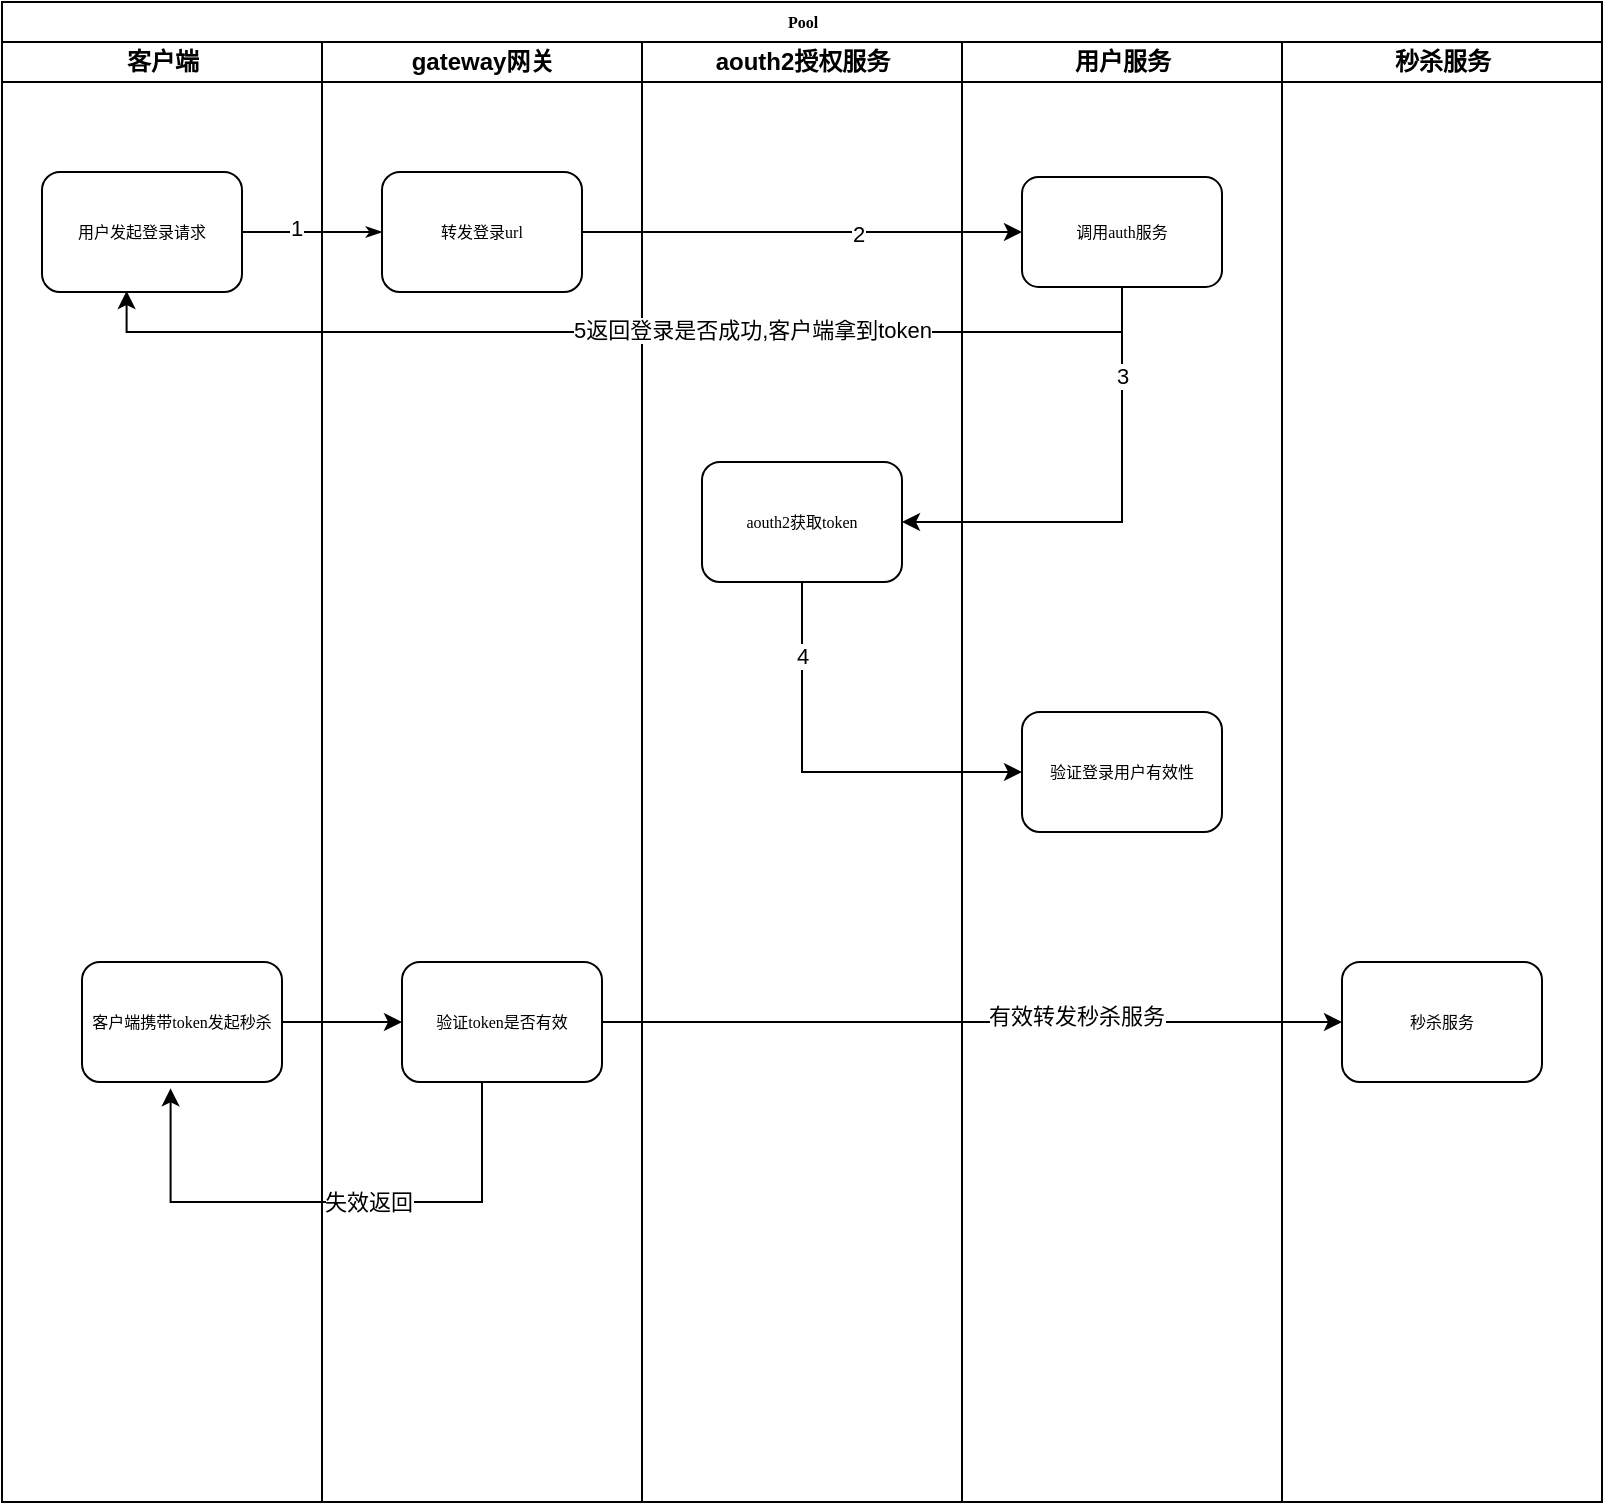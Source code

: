 <mxfile version="15.8.7" type="device"><diagram name="Page-1" id="74e2e168-ea6b-b213-b513-2b3c1d86103e"><mxGraphModel dx="865" dy="541" grid="1" gridSize="10" guides="1" tooltips="1" connect="1" arrows="1" fold="1" page="1" pageScale="1" pageWidth="1100" pageHeight="850" background="none" math="0" shadow="0"><root><mxCell id="0"/><mxCell id="1" parent="0"/><mxCell id="77e6c97f196da883-1" value="Pool" style="swimlane;html=1;childLayout=stackLayout;startSize=20;rounded=0;shadow=0;labelBackgroundColor=none;strokeWidth=1;fontFamily=Verdana;fontSize=8;align=center;" parent="1" vertex="1"><mxGeometry x="20" y="40" width="800" height="750" as="geometry"/></mxCell><mxCell id="77e6c97f196da883-26" style="edgeStyle=orthogonalEdgeStyle;rounded=1;html=1;labelBackgroundColor=none;startArrow=none;startFill=0;startSize=5;endArrow=classicThin;endFill=1;endSize=5;jettySize=auto;orthogonalLoop=1;strokeWidth=1;fontFamily=Verdana;fontSize=8" parent="77e6c97f196da883-1" source="77e6c97f196da883-8" target="77e6c97f196da883-11" edge="1"><mxGeometry relative="1" as="geometry"/></mxCell><mxCell id="l36XRHpC1Uqzd7Vyn4HB-6" value="1" style="edgeLabel;html=1;align=center;verticalAlign=middle;resizable=0;points=[];" vertex="1" connectable="0" parent="77e6c97f196da883-26"><mxGeometry x="-0.248" y="2" relative="1" as="geometry"><mxPoint as="offset"/></mxGeometry></mxCell><mxCell id="77e6c97f196da883-2" value="客户端" style="swimlane;html=1;startSize=20;" parent="77e6c97f196da883-1" vertex="1"><mxGeometry y="20" width="160" height="730" as="geometry"/></mxCell><mxCell id="77e6c97f196da883-8" value="用户发起登录请求" style="rounded=1;whiteSpace=wrap;html=1;shadow=0;labelBackgroundColor=none;strokeWidth=1;fontFamily=Verdana;fontSize=8;align=center;" parent="77e6c97f196da883-2" vertex="1"><mxGeometry x="20" y="65" width="100" height="60" as="geometry"/></mxCell><mxCell id="77e6c97f196da883-10" value="客户端携带token发起秒杀" style="rounded=1;whiteSpace=wrap;html=1;shadow=0;labelBackgroundColor=none;strokeWidth=1;fontFamily=Verdana;fontSize=8;align=center;" parent="77e6c97f196da883-2" vertex="1"><mxGeometry x="40" y="460" width="100" height="60" as="geometry"/></mxCell><mxCell id="77e6c97f196da883-3" value="gateway网关" style="swimlane;html=1;startSize=20;" parent="77e6c97f196da883-1" vertex="1"><mxGeometry x="160" y="20" width="160" height="730" as="geometry"/></mxCell><mxCell id="77e6c97f196da883-11" value="转发登录url" style="rounded=1;whiteSpace=wrap;html=1;shadow=0;labelBackgroundColor=none;strokeWidth=1;fontFamily=Verdana;fontSize=8;align=center;" parent="77e6c97f196da883-3" vertex="1"><mxGeometry x="30" y="65" width="100" height="60" as="geometry"/></mxCell><mxCell id="l36XRHpC1Uqzd7Vyn4HB-12" value="验证token是否有效" style="rounded=1;whiteSpace=wrap;html=1;shadow=0;labelBackgroundColor=none;strokeWidth=1;fontFamily=Verdana;fontSize=8;align=center;" vertex="1" parent="77e6c97f196da883-3"><mxGeometry x="40" y="460" width="100" height="60" as="geometry"/></mxCell><mxCell id="77e6c97f196da883-4" value="aouth2授权服务" style="swimlane;html=1;startSize=20;" parent="77e6c97f196da883-1" vertex="1"><mxGeometry x="320" y="20" width="160" height="730" as="geometry"/></mxCell><mxCell id="77e6c97f196da883-12" value="aouth2获取token" style="rounded=1;whiteSpace=wrap;html=1;shadow=0;labelBackgroundColor=none;strokeWidth=1;fontFamily=Verdana;fontSize=8;align=center;" parent="77e6c97f196da883-4" vertex="1"><mxGeometry x="30" y="210" width="100" height="60" as="geometry"/></mxCell><mxCell id="77e6c97f196da883-5" value="用户服务" style="swimlane;html=1;startSize=20;" parent="77e6c97f196da883-1" vertex="1"><mxGeometry x="480" y="20" width="160" height="730" as="geometry"/></mxCell><mxCell id="77e6c97f196da883-15" value="调用auth服务" style="rounded=1;whiteSpace=wrap;html=1;shadow=0;labelBackgroundColor=none;strokeWidth=1;fontFamily=Verdana;fontSize=8;align=center;" parent="77e6c97f196da883-5" vertex="1"><mxGeometry x="30" y="67.5" width="100" height="55" as="geometry"/></mxCell><mxCell id="77e6c97f196da883-17" value="验证登录用户有效性" style="rounded=1;whiteSpace=wrap;html=1;shadow=0;labelBackgroundColor=none;strokeWidth=1;fontFamily=Verdana;fontSize=8;align=center;" parent="77e6c97f196da883-5" vertex="1"><mxGeometry x="30" y="335" width="100" height="60" as="geometry"/></mxCell><mxCell id="77e6c97f196da883-6" value="秒杀服务" style="swimlane;html=1;startSize=20;" parent="77e6c97f196da883-1" vertex="1"><mxGeometry x="640" y="20" width="160" height="730" as="geometry"/></mxCell><mxCell id="77e6c97f196da883-21" value="秒杀服务" style="rounded=1;whiteSpace=wrap;html=1;shadow=0;labelBackgroundColor=none;strokeWidth=1;fontFamily=Verdana;fontSize=8;align=center;" parent="77e6c97f196da883-6" vertex="1"><mxGeometry x="30" y="460" width="100" height="60" as="geometry"/></mxCell><mxCell id="l36XRHpC1Uqzd7Vyn4HB-1" style="edgeStyle=orthogonalEdgeStyle;rounded=0;orthogonalLoop=1;jettySize=auto;html=1;entryX=0;entryY=0.5;entryDx=0;entryDy=0;" edge="1" parent="77e6c97f196da883-1" source="77e6c97f196da883-11" target="77e6c97f196da883-15"><mxGeometry relative="1" as="geometry"/></mxCell><mxCell id="l36XRHpC1Uqzd7Vyn4HB-7" value="2" style="edgeLabel;html=1;align=center;verticalAlign=middle;resizable=0;points=[];" vertex="1" connectable="0" parent="l36XRHpC1Uqzd7Vyn4HB-1"><mxGeometry x="0.255" y="-1" relative="1" as="geometry"><mxPoint as="offset"/></mxGeometry></mxCell><mxCell id="l36XRHpC1Uqzd7Vyn4HB-2" style="edgeStyle=orthogonalEdgeStyle;rounded=0;orthogonalLoop=1;jettySize=auto;html=1;" edge="1" parent="77e6c97f196da883-1" source="77e6c97f196da883-15"><mxGeometry relative="1" as="geometry"><mxPoint x="450" y="260" as="targetPoint"/><Array as="points"><mxPoint x="560" y="260"/><mxPoint x="450" y="260"/></Array></mxGeometry></mxCell><mxCell id="l36XRHpC1Uqzd7Vyn4HB-8" value="3" style="edgeLabel;html=1;align=center;verticalAlign=middle;resizable=0;points=[];" vertex="1" connectable="0" parent="l36XRHpC1Uqzd7Vyn4HB-2"><mxGeometry x="-0.609" relative="1" as="geometry"><mxPoint as="offset"/></mxGeometry></mxCell><mxCell id="l36XRHpC1Uqzd7Vyn4HB-3" style="edgeStyle=orthogonalEdgeStyle;rounded=0;orthogonalLoop=1;jettySize=auto;html=1;" edge="1" parent="77e6c97f196da883-1" source="77e6c97f196da883-12" target="77e6c97f196da883-17"><mxGeometry relative="1" as="geometry"><Array as="points"><mxPoint x="400" y="385"/></Array></mxGeometry></mxCell><mxCell id="l36XRHpC1Uqzd7Vyn4HB-9" value="4" style="edgeLabel;html=1;align=center;verticalAlign=middle;resizable=0;points=[];" vertex="1" connectable="0" parent="l36XRHpC1Uqzd7Vyn4HB-3"><mxGeometry x="-0.639" relative="1" as="geometry"><mxPoint as="offset"/></mxGeometry></mxCell><mxCell id="l36XRHpC1Uqzd7Vyn4HB-5" style="edgeStyle=orthogonalEdgeStyle;rounded=0;orthogonalLoop=1;jettySize=auto;html=1;entryX=0.423;entryY=0.992;entryDx=0;entryDy=0;entryPerimeter=0;" edge="1" parent="77e6c97f196da883-1" source="77e6c97f196da883-15" target="77e6c97f196da883-8"><mxGeometry relative="1" as="geometry"><Array as="points"><mxPoint x="560" y="165"/><mxPoint x="62" y="165"/></Array></mxGeometry></mxCell><mxCell id="l36XRHpC1Uqzd7Vyn4HB-10" value="5" style="edgeLabel;html=1;align=center;verticalAlign=middle;resizable=0;points=[];" vertex="1" connectable="0" parent="l36XRHpC1Uqzd7Vyn4HB-5"><mxGeometry x="-0.201" y="-1" relative="1" as="geometry"><mxPoint as="offset"/></mxGeometry></mxCell><mxCell id="l36XRHpC1Uqzd7Vyn4HB-11" value="5返回登录是否成功,客户端拿到token" style="edgeLabel;html=1;align=center;verticalAlign=middle;resizable=0;points=[];" vertex="1" connectable="0" parent="l36XRHpC1Uqzd7Vyn4HB-5"><mxGeometry x="-0.231" y="-1" relative="1" as="geometry"><mxPoint as="offset"/></mxGeometry></mxCell><mxCell id="l36XRHpC1Uqzd7Vyn4HB-13" style="edgeStyle=orthogonalEdgeStyle;rounded=0;orthogonalLoop=1;jettySize=auto;html=1;entryX=0;entryY=0.5;entryDx=0;entryDy=0;" edge="1" parent="77e6c97f196da883-1" source="77e6c97f196da883-10" target="l36XRHpC1Uqzd7Vyn4HB-12"><mxGeometry relative="1" as="geometry"/></mxCell><mxCell id="l36XRHpC1Uqzd7Vyn4HB-14" style="edgeStyle=orthogonalEdgeStyle;rounded=0;orthogonalLoop=1;jettySize=auto;html=1;" edge="1" parent="77e6c97f196da883-1" source="l36XRHpC1Uqzd7Vyn4HB-12"><mxGeometry relative="1" as="geometry"><mxPoint x="670" y="510" as="targetPoint"/><Array as="points"><mxPoint x="670" y="510"/></Array></mxGeometry></mxCell><mxCell id="l36XRHpC1Uqzd7Vyn4HB-18" value="有效转发秒杀服务" style="edgeLabel;html=1;align=center;verticalAlign=middle;resizable=0;points=[];" vertex="1" connectable="0" parent="l36XRHpC1Uqzd7Vyn4HB-14"><mxGeometry x="0.28" y="3" relative="1" as="geometry"><mxPoint as="offset"/></mxGeometry></mxCell><mxCell id="l36XRHpC1Uqzd7Vyn4HB-16" style="edgeStyle=orthogonalEdgeStyle;rounded=0;orthogonalLoop=1;jettySize=auto;html=1;entryX=0.443;entryY=1.053;entryDx=0;entryDy=0;entryPerimeter=0;" edge="1" parent="77e6c97f196da883-1" source="l36XRHpC1Uqzd7Vyn4HB-12" target="77e6c97f196da883-10"><mxGeometry relative="1" as="geometry"><Array as="points"><mxPoint x="240" y="600"/><mxPoint x="84" y="600"/></Array></mxGeometry></mxCell><mxCell id="l36XRHpC1Uqzd7Vyn4HB-17" value="失效返回" style="edgeLabel;html=1;align=center;verticalAlign=middle;resizable=0;points=[];" vertex="1" connectable="0" parent="l36XRHpC1Uqzd7Vyn4HB-16"><mxGeometry x="-0.139" relative="1" as="geometry"><mxPoint as="offset"/></mxGeometry></mxCell></root></mxGraphModel></diagram></mxfile>